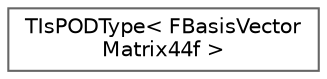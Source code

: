 digraph "Graphical Class Hierarchy"
{
 // INTERACTIVE_SVG=YES
 // LATEX_PDF_SIZE
  bgcolor="transparent";
  edge [fontname=Helvetica,fontsize=10,labelfontname=Helvetica,labelfontsize=10];
  node [fontname=Helvetica,fontsize=10,shape=box,height=0.2,width=0.4];
  rankdir="LR";
  Node0 [id="Node000000",label="TIsPODType\< FBasisVector\lMatrix44f \>",height=0.2,width=0.4,color="grey40", fillcolor="white", style="filled",URL="$d2/da5/structTIsPODType_3_01FBasisVectorMatrix44f_01_4.html",tooltip=" "];
}
